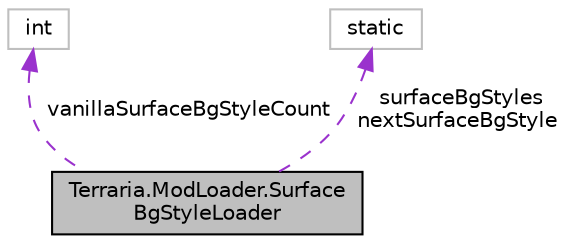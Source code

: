 digraph "Terraria.ModLoader.SurfaceBgStyleLoader"
{
  edge [fontname="Helvetica",fontsize="10",labelfontname="Helvetica",labelfontsize="10"];
  node [fontname="Helvetica",fontsize="10",shape=record];
  Node1 [label="Terraria.ModLoader.Surface\lBgStyleLoader",height=0.2,width=0.4,color="black", fillcolor="grey75", style="filled", fontcolor="black"];
  Node2 -> Node1 [dir="back",color="darkorchid3",fontsize="10",style="dashed",label=" vanillaSurfaceBgStyleCount" ,fontname="Helvetica"];
  Node2 [label="int",height=0.2,width=0.4,color="grey75", fillcolor="white", style="filled"];
  Node3 -> Node1 [dir="back",color="darkorchid3",fontsize="10",style="dashed",label=" surfaceBgStyles\nnextSurfaceBgStyle" ,fontname="Helvetica"];
  Node3 [label="static",height=0.2,width=0.4,color="grey75", fillcolor="white", style="filled"];
}
